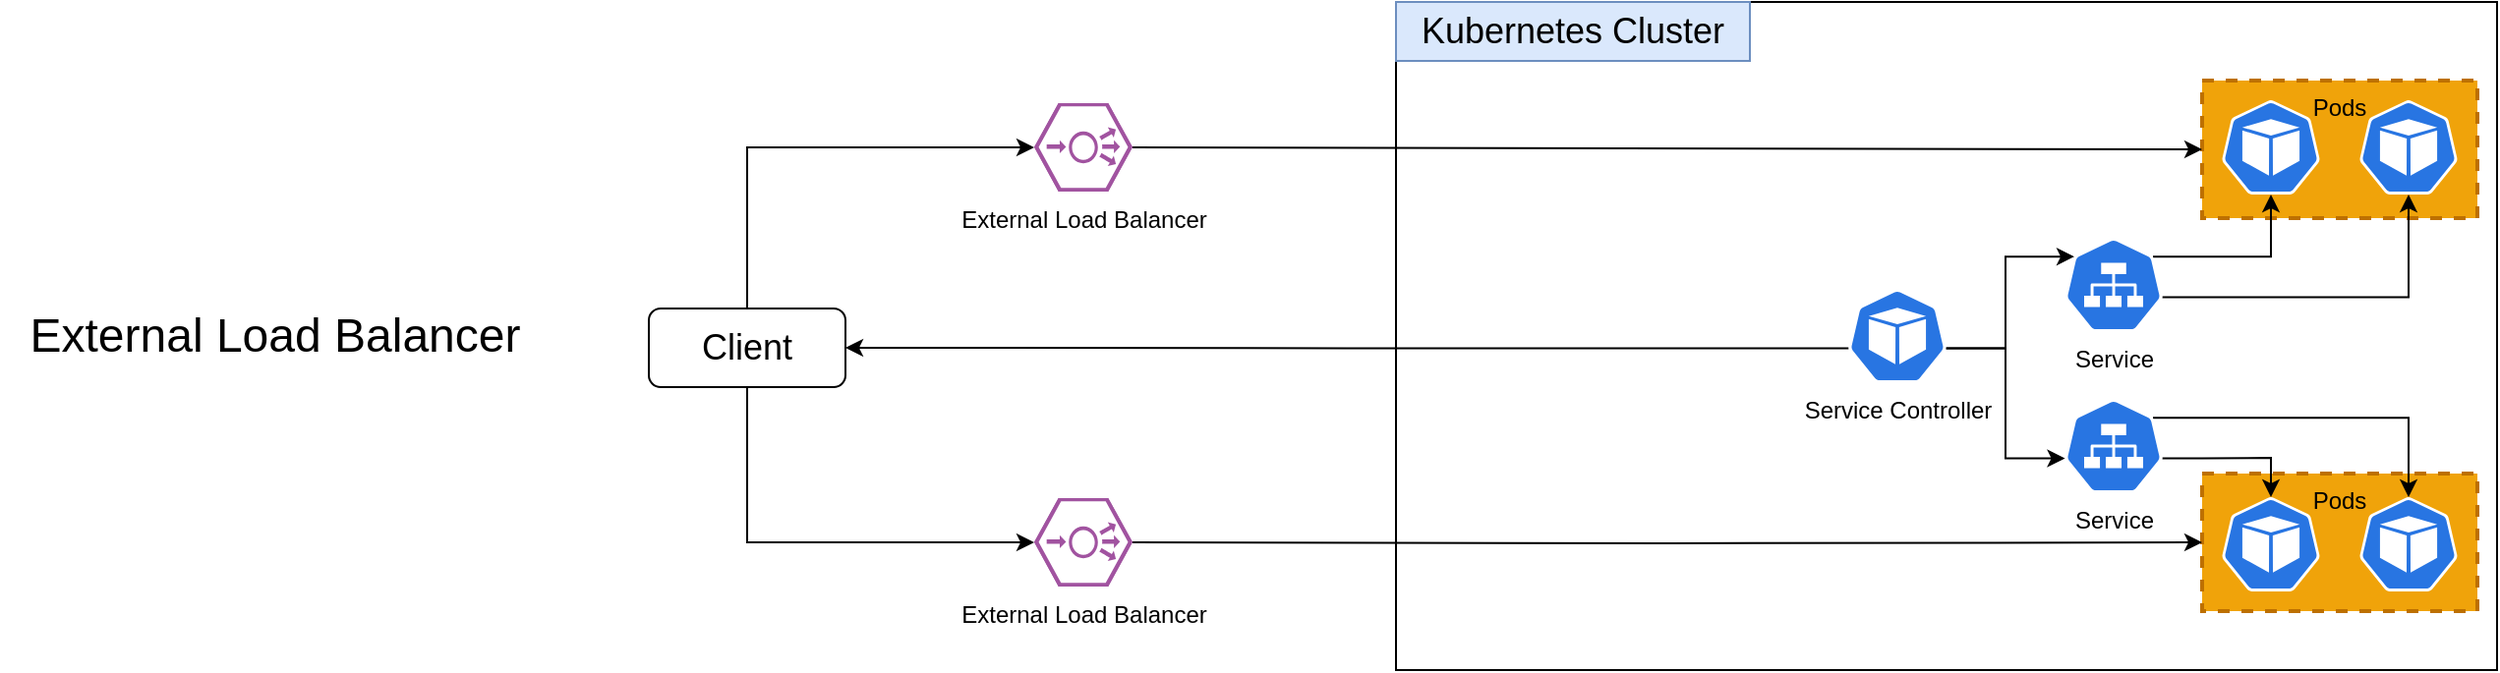 <mxfile version="21.7.5" type="github">
  <diagram name="Page-1" id="eK_GodEP3VECAZ53Z48p">
    <mxGraphModel dx="2471" dy="682" grid="1" gridSize="10" guides="1" tooltips="1" connect="1" arrows="1" fold="1" page="1" pageScale="1" pageWidth="1169" pageHeight="827" math="0" shadow="0">
      <root>
        <mxCell id="0" />
        <mxCell id="1" parent="0" />
        <mxCell id="GpFXMuCPWoXhTI0F7PAg-5" value="" style="rounded=0;whiteSpace=wrap;html=1;fillColor=none;align=left;" parent="1" vertex="1">
          <mxGeometry x="520" y="10" width="560" height="340" as="geometry" />
        </mxCell>
        <mxCell id="GpFXMuCPWoXhTI0F7PAg-17" value="Pods" style="rounded=0;whiteSpace=wrap;html=1;fillColor=#f0a30a;fontColor=#000000;strokeColor=#BD7000;dashed=1;strokeWidth=2;verticalAlign=top;" parent="1" vertex="1">
          <mxGeometry x="930" y="250" width="140" height="70" as="geometry" />
        </mxCell>
        <mxCell id="GpFXMuCPWoXhTI0F7PAg-16" value="Pods" style="rounded=0;whiteSpace=wrap;html=1;fillColor=#f0a30a;fontColor=#000000;strokeColor=#BD7000;dashed=1;strokeWidth=2;align=center;verticalAlign=top;" parent="1" vertex="1">
          <mxGeometry x="930" y="50" width="140" height="70" as="geometry" />
        </mxCell>
        <mxCell id="otHMB0qClvbig8mOeanN-4" style="edgeStyle=orthogonalEdgeStyle;rounded=0;orthogonalLoop=1;jettySize=auto;html=1;exitX=0.5;exitY=1;exitDx=0;exitDy=0;entryX=0;entryY=0.5;entryDx=0;entryDy=0;entryPerimeter=0;" edge="1" parent="1" source="GpFXMuCPWoXhTI0F7PAg-2" target="otHMB0qClvbig8mOeanN-2">
          <mxGeometry relative="1" as="geometry" />
        </mxCell>
        <mxCell id="otHMB0qClvbig8mOeanN-6" style="edgeStyle=orthogonalEdgeStyle;rounded=0;orthogonalLoop=1;jettySize=auto;html=1;exitX=0.5;exitY=0;exitDx=0;exitDy=0;entryX=0;entryY=0.5;entryDx=0;entryDy=0;entryPerimeter=0;" edge="1" parent="1" source="GpFXMuCPWoXhTI0F7PAg-2" target="otHMB0qClvbig8mOeanN-5">
          <mxGeometry relative="1" as="geometry" />
        </mxCell>
        <mxCell id="GpFXMuCPWoXhTI0F7PAg-2" value="&lt;font style=&quot;font-size: 18px;&quot;&gt;Client&lt;/font&gt;" style="rounded=1;whiteSpace=wrap;html=1;" parent="1" vertex="1">
          <mxGeometry x="140" y="166" width="100" height="40" as="geometry" />
        </mxCell>
        <mxCell id="GpFXMuCPWoXhTI0F7PAg-20" style="edgeStyle=orthogonalEdgeStyle;rounded=0;orthogonalLoop=1;jettySize=auto;html=1;entryX=0;entryY=0.5;entryDx=0;entryDy=0;" parent="1" target="GpFXMuCPWoXhTI0F7PAg-17" edge="1">
          <mxGeometry relative="1" as="geometry">
            <mxPoint x="386" y="285" as="sourcePoint" />
          </mxGeometry>
        </mxCell>
        <mxCell id="GpFXMuCPWoXhTI0F7PAg-6" value="" style="sketch=0;html=1;dashed=0;whitespace=wrap;fillColor=#2875E2;strokeColor=#ffffff;points=[[0.005,0.63,0],[0.1,0.2,0],[0.9,0.2,0],[0.5,0,0],[0.995,0.63,0],[0.72,0.99,0],[0.5,1,0],[0.28,0.99,0]];verticalLabelPosition=bottom;align=center;verticalAlign=top;shape=mxgraph.kubernetes.icon;prIcon=pod" parent="1" vertex="1">
          <mxGeometry x="940" y="60" width="50" height="48" as="geometry" />
        </mxCell>
        <mxCell id="GpFXMuCPWoXhTI0F7PAg-21" style="edgeStyle=orthogonalEdgeStyle;rounded=0;orthogonalLoop=1;jettySize=auto;html=1;exitX=0.9;exitY=0.2;exitDx=0;exitDy=0;exitPerimeter=0;entryX=0.5;entryY=1;entryDx=0;entryDy=0;entryPerimeter=0;" parent="1" source="GpFXMuCPWoXhTI0F7PAg-7" target="GpFXMuCPWoXhTI0F7PAg-6" edge="1">
          <mxGeometry relative="1" as="geometry" />
        </mxCell>
        <mxCell id="GpFXMuCPWoXhTI0F7PAg-22" style="edgeStyle=orthogonalEdgeStyle;rounded=0;orthogonalLoop=1;jettySize=auto;html=1;exitX=0.995;exitY=0.63;exitDx=0;exitDy=0;exitPerimeter=0;entryX=0.5;entryY=1;entryDx=0;entryDy=0;entryPerimeter=0;" parent="1" source="GpFXMuCPWoXhTI0F7PAg-7" target="GpFXMuCPWoXhTI0F7PAg-9" edge="1">
          <mxGeometry relative="1" as="geometry" />
        </mxCell>
        <mxCell id="GpFXMuCPWoXhTI0F7PAg-7" value="Service" style="sketch=0;html=1;dashed=0;whitespace=wrap;fillColor=#2875E2;strokeColor=#ffffff;points=[[0.005,0.63,0],[0.1,0.2,0],[0.9,0.2,0],[0.5,0,0],[0.995,0.63,0],[0.72,0.99,0],[0.5,1,0],[0.28,0.99,0]];verticalLabelPosition=bottom;align=center;verticalAlign=top;shape=mxgraph.kubernetes.icon;prIcon=svc" parent="1" vertex="1">
          <mxGeometry x="860" y="130" width="50" height="48" as="geometry" />
        </mxCell>
        <mxCell id="GpFXMuCPWoXhTI0F7PAg-23" style="edgeStyle=orthogonalEdgeStyle;rounded=0;orthogonalLoop=1;jettySize=auto;html=1;exitX=0.9;exitY=0.2;exitDx=0;exitDy=0;exitPerimeter=0;entryX=0.5;entryY=0;entryDx=0;entryDy=0;entryPerimeter=0;" parent="1" source="GpFXMuCPWoXhTI0F7PAg-8" target="GpFXMuCPWoXhTI0F7PAg-11" edge="1">
          <mxGeometry relative="1" as="geometry" />
        </mxCell>
        <mxCell id="GpFXMuCPWoXhTI0F7PAg-24" style="edgeStyle=orthogonalEdgeStyle;rounded=0;orthogonalLoop=1;jettySize=auto;html=1;exitX=0.995;exitY=0.63;exitDx=0;exitDy=0;exitPerimeter=0;entryX=0.5;entryY=0;entryDx=0;entryDy=0;entryPerimeter=0;" parent="1" source="GpFXMuCPWoXhTI0F7PAg-8" target="GpFXMuCPWoXhTI0F7PAg-12" edge="1">
          <mxGeometry relative="1" as="geometry" />
        </mxCell>
        <mxCell id="GpFXMuCPWoXhTI0F7PAg-8" value="Service" style="sketch=0;html=1;dashed=0;whitespace=wrap;fillColor=#2875E2;strokeColor=#ffffff;points=[[0.005,0.63,0],[0.1,0.2,0],[0.9,0.2,0],[0.5,0,0],[0.995,0.63,0],[0.72,0.99,0],[0.5,1,0],[0.28,0.99,0]];verticalLabelPosition=bottom;align=center;verticalAlign=top;shape=mxgraph.kubernetes.icon;prIcon=svc" parent="1" vertex="1">
          <mxGeometry x="860" y="212" width="50" height="48" as="geometry" />
        </mxCell>
        <mxCell id="GpFXMuCPWoXhTI0F7PAg-9" value="" style="sketch=0;html=1;dashed=0;whitespace=wrap;fillColor=#2875E2;strokeColor=#ffffff;points=[[0.005,0.63,0],[0.1,0.2,0],[0.9,0.2,0],[0.5,0,0],[0.995,0.63,0],[0.72,0.99,0],[0.5,1,0],[0.28,0.99,0]];verticalLabelPosition=bottom;align=center;verticalAlign=top;shape=mxgraph.kubernetes.icon;prIcon=pod" parent="1" vertex="1">
          <mxGeometry x="1010" y="60" width="50" height="48" as="geometry" />
        </mxCell>
        <mxCell id="GpFXMuCPWoXhTI0F7PAg-11" value="" style="sketch=0;html=1;dashed=0;whitespace=wrap;fillColor=#2875E2;strokeColor=#ffffff;points=[[0.005,0.63,0],[0.1,0.2,0],[0.9,0.2,0],[0.5,0,0],[0.995,0.63,0],[0.72,0.99,0],[0.5,1,0],[0.28,0.99,0]];verticalLabelPosition=bottom;align=center;verticalAlign=top;shape=mxgraph.kubernetes.icon;prIcon=pod" parent="1" vertex="1">
          <mxGeometry x="1010" y="262" width="50" height="48" as="geometry" />
        </mxCell>
        <mxCell id="GpFXMuCPWoXhTI0F7PAg-12" value="" style="sketch=0;html=1;dashed=0;whitespace=wrap;fillColor=#2875E2;strokeColor=#ffffff;points=[[0.005,0.63,0],[0.1,0.2,0],[0.9,0.2,0],[0.5,0,0],[0.995,0.63,0],[0.72,0.99,0],[0.5,1,0],[0.28,0.99,0]];verticalLabelPosition=bottom;align=center;verticalAlign=top;shape=mxgraph.kubernetes.icon;prIcon=pod" parent="1" vertex="1">
          <mxGeometry x="940" y="262" width="50" height="48" as="geometry" />
        </mxCell>
        <mxCell id="GpFXMuCPWoXhTI0F7PAg-27" style="edgeStyle=orthogonalEdgeStyle;rounded=0;orthogonalLoop=1;jettySize=auto;html=1;exitX=0.995;exitY=0.63;exitDx=0;exitDy=0;exitPerimeter=0;entryX=0.1;entryY=0.2;entryDx=0;entryDy=0;entryPerimeter=0;" parent="1" source="GpFXMuCPWoXhTI0F7PAg-13" target="GpFXMuCPWoXhTI0F7PAg-7" edge="1">
          <mxGeometry relative="1" as="geometry" />
        </mxCell>
        <mxCell id="GpFXMuCPWoXhTI0F7PAg-28" style="edgeStyle=orthogonalEdgeStyle;rounded=0;orthogonalLoop=1;jettySize=auto;html=1;exitX=0.995;exitY=0.63;exitDx=0;exitDy=0;exitPerimeter=0;entryX=0.005;entryY=0.63;entryDx=0;entryDy=0;entryPerimeter=0;" parent="1" source="GpFXMuCPWoXhTI0F7PAg-13" target="GpFXMuCPWoXhTI0F7PAg-8" edge="1">
          <mxGeometry relative="1" as="geometry" />
        </mxCell>
        <mxCell id="GpFXMuCPWoXhTI0F7PAg-30" style="edgeStyle=orthogonalEdgeStyle;rounded=0;orthogonalLoop=1;jettySize=auto;html=1;exitX=0.005;exitY=0.63;exitDx=0;exitDy=0;exitPerimeter=0;entryX=1;entryY=0.5;entryDx=0;entryDy=0;" parent="1" source="GpFXMuCPWoXhTI0F7PAg-13" target="GpFXMuCPWoXhTI0F7PAg-2" edge="1">
          <mxGeometry relative="1" as="geometry" />
        </mxCell>
        <mxCell id="GpFXMuCPWoXhTI0F7PAg-13" value="Service Controller" style="sketch=0;html=1;dashed=0;whitespace=wrap;fillColor=#2875E2;strokeColor=#ffffff;points=[[0.005,0.63,0],[0.1,0.2,0],[0.9,0.2,0],[0.5,0,0],[0.995,0.63,0],[0.72,0.99,0],[0.5,1,0],[0.28,0.99,0]];verticalLabelPosition=bottom;align=center;verticalAlign=top;shape=mxgraph.kubernetes.icon;prIcon=pod" parent="1" vertex="1">
          <mxGeometry x="750" y="156" width="50" height="48" as="geometry" />
        </mxCell>
        <mxCell id="GpFXMuCPWoXhTI0F7PAg-19" value="" style="endArrow=classic;html=1;rounded=0;entryX=0;entryY=0.5;entryDx=0;entryDy=0;" parent="1" target="GpFXMuCPWoXhTI0F7PAg-16" edge="1">
          <mxGeometry width="50" height="50" relative="1" as="geometry">
            <mxPoint x="386" y="84.044" as="sourcePoint" />
            <mxPoint x="630" y="170" as="targetPoint" />
          </mxGeometry>
        </mxCell>
        <mxCell id="GpFXMuCPWoXhTI0F7PAg-31" value="External Load Balancer" style="text;html=1;strokeColor=none;fillColor=none;align=center;verticalAlign=middle;whiteSpace=wrap;rounded=0;fontSize=24;" parent="1" vertex="1">
          <mxGeometry x="-190" y="173" width="280" height="14" as="geometry" />
        </mxCell>
        <mxCell id="otHMB0qClvbig8mOeanN-2" value="External Load Balancer" style="verticalLabelPosition=bottom;sketch=0;html=1;fillColor=#A153A0;strokeColor=#ffffff;verticalAlign=top;align=center;points=[[0,0.5,0],[0.125,0.25,0],[0.25,0,0],[0.5,0,0],[0.75,0,0],[0.875,0.25,0],[1,0.5,0],[0.875,0.75,0],[0.75,1,0],[0.5,1,0],[0.125,0.75,0]];pointerEvents=1;shape=mxgraph.cisco_safe.compositeIcon;bgIcon=mxgraph.cisco_safe.design.blank_device;resIcon=mxgraph.cisco_safe.design.load_balancer_2;" vertex="1" parent="1">
          <mxGeometry x="336" y="262.5" width="50" height="45" as="geometry" />
        </mxCell>
        <mxCell id="otHMB0qClvbig8mOeanN-3" value="Kubernetes Cluster" style="text;html=1;strokeColor=#6c8ebf;fillColor=#dae8fc;align=center;verticalAlign=middle;whiteSpace=wrap;rounded=0;fontSize=18;" vertex="1" parent="1">
          <mxGeometry x="520" y="10" width="180" height="30" as="geometry" />
        </mxCell>
        <mxCell id="otHMB0qClvbig8mOeanN-5" value="External Load Balancer" style="verticalLabelPosition=bottom;sketch=0;html=1;fillColor=#A153A0;strokeColor=#ffffff;verticalAlign=top;align=center;points=[[0,0.5,0],[0.125,0.25,0],[0.25,0,0],[0.5,0,0],[0.75,0,0],[0.875,0.25,0],[1,0.5,0],[0.875,0.75,0],[0.75,1,0],[0.5,1,0],[0.125,0.75,0]];pointerEvents=1;shape=mxgraph.cisco_safe.compositeIcon;bgIcon=mxgraph.cisco_safe.design.blank_device;resIcon=mxgraph.cisco_safe.design.load_balancer_2;" vertex="1" parent="1">
          <mxGeometry x="336" y="61.5" width="50" height="45" as="geometry" />
        </mxCell>
      </root>
    </mxGraphModel>
  </diagram>
</mxfile>
